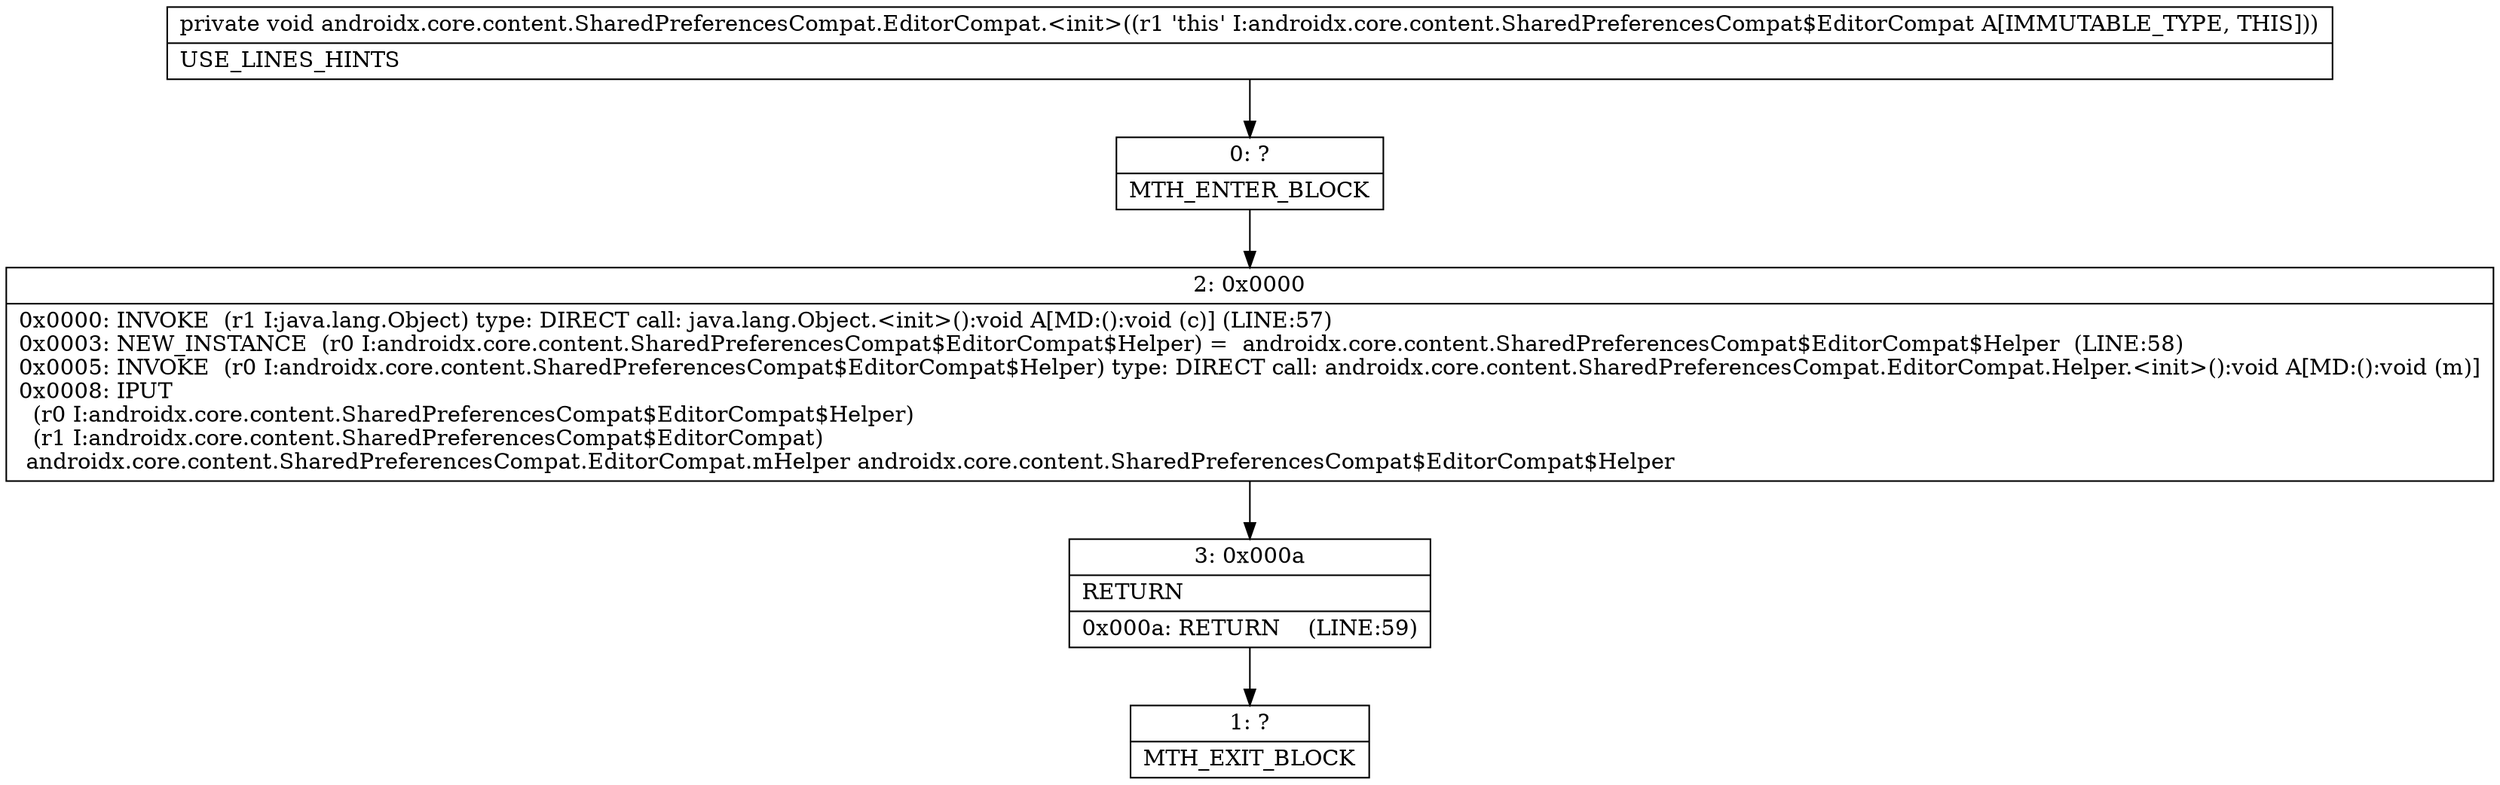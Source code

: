 digraph "CFG forandroidx.core.content.SharedPreferencesCompat.EditorCompat.\<init\>()V" {
Node_0 [shape=record,label="{0\:\ ?|MTH_ENTER_BLOCK\l}"];
Node_2 [shape=record,label="{2\:\ 0x0000|0x0000: INVOKE  (r1 I:java.lang.Object) type: DIRECT call: java.lang.Object.\<init\>():void A[MD:():void (c)] (LINE:57)\l0x0003: NEW_INSTANCE  (r0 I:androidx.core.content.SharedPreferencesCompat$EditorCompat$Helper) =  androidx.core.content.SharedPreferencesCompat$EditorCompat$Helper  (LINE:58)\l0x0005: INVOKE  (r0 I:androidx.core.content.SharedPreferencesCompat$EditorCompat$Helper) type: DIRECT call: androidx.core.content.SharedPreferencesCompat.EditorCompat.Helper.\<init\>():void A[MD:():void (m)]\l0x0008: IPUT  \l  (r0 I:androidx.core.content.SharedPreferencesCompat$EditorCompat$Helper)\l  (r1 I:androidx.core.content.SharedPreferencesCompat$EditorCompat)\l androidx.core.content.SharedPreferencesCompat.EditorCompat.mHelper androidx.core.content.SharedPreferencesCompat$EditorCompat$Helper \l}"];
Node_3 [shape=record,label="{3\:\ 0x000a|RETURN\l|0x000a: RETURN    (LINE:59)\l}"];
Node_1 [shape=record,label="{1\:\ ?|MTH_EXIT_BLOCK\l}"];
MethodNode[shape=record,label="{private void androidx.core.content.SharedPreferencesCompat.EditorCompat.\<init\>((r1 'this' I:androidx.core.content.SharedPreferencesCompat$EditorCompat A[IMMUTABLE_TYPE, THIS]))  | USE_LINES_HINTS\l}"];
MethodNode -> Node_0;Node_0 -> Node_2;
Node_2 -> Node_3;
Node_3 -> Node_1;
}

